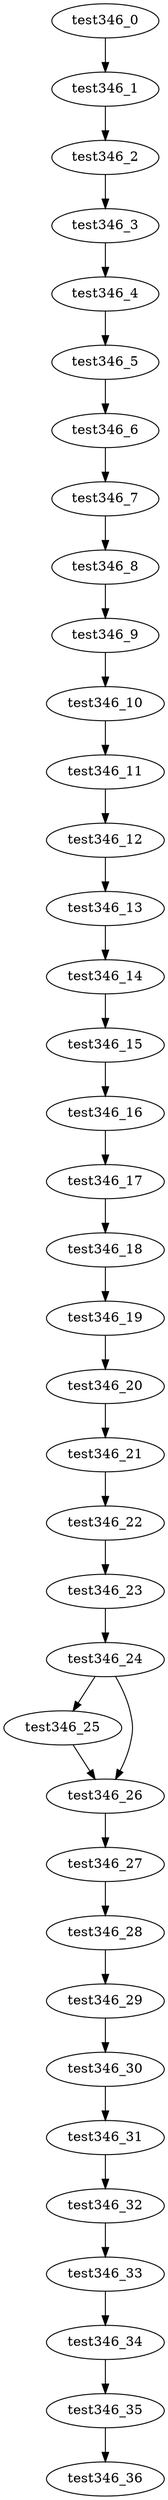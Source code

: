 digraph G {
test346_0->test346_1;
test346_1->test346_2;
test346_2->test346_3;
test346_3->test346_4;
test346_4->test346_5;
test346_5->test346_6;
test346_6->test346_7;
test346_7->test346_8;
test346_8->test346_9;
test346_9->test346_10;
test346_10->test346_11;
test346_11->test346_12;
test346_12->test346_13;
test346_13->test346_14;
test346_14->test346_15;
test346_15->test346_16;
test346_16->test346_17;
test346_17->test346_18;
test346_18->test346_19;
test346_19->test346_20;
test346_20->test346_21;
test346_21->test346_22;
test346_22->test346_23;
test346_23->test346_24;
test346_24->test346_25;
test346_24->test346_26;
test346_25->test346_26;
test346_26->test346_27;
test346_27->test346_28;
test346_28->test346_29;
test346_29->test346_30;
test346_30->test346_31;
test346_31->test346_32;
test346_32->test346_33;
test346_33->test346_34;
test346_34->test346_35;
test346_35->test346_36;

}
